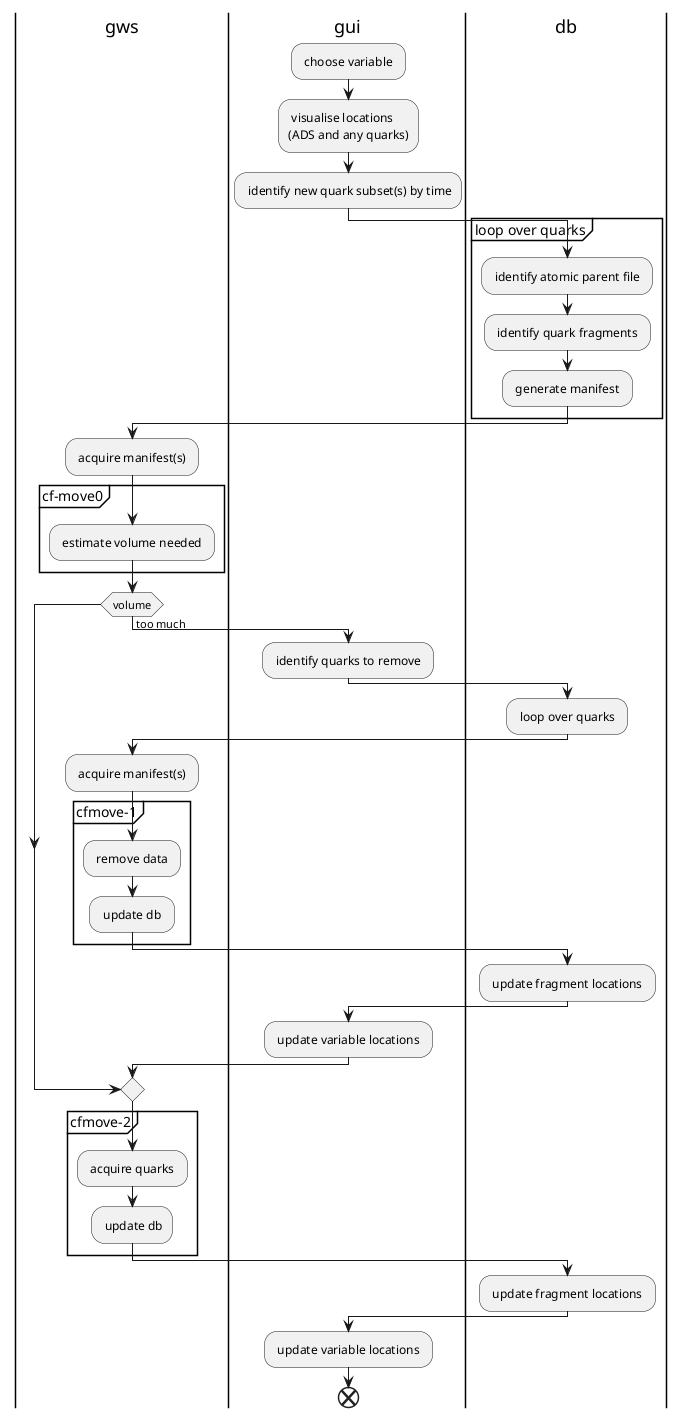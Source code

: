 @startuml


| gws |
| gui | 
| db |
| gui |
: choose variable ;
: visualise locations\n(ADS and any quarks);
: identify new quark subset(s) by time;
| db | 
partition loop over quarks {
: identify atomic parent file ;
: identify quark fragments ;
: generate manifest ;
}
| gws |
: acquire manifest(s) ;
partition cf-move0 {
: estimate volume needed ;
}
if (volume) then (too much)
| gui |
: identify quarks to remove ;
| db |
: loop over quarks ;
| gws |
: acquire manifest(s) ;
partition cfmove-1 {
: remove data ; 
: update db ;
}
| db |
: update fragment locations ;
| gui |
: update variable locations ;
endif
| gws | 
partition cfmove-2 {
: acquire quarks ;
: update db;
}
| db |
: update fragment locations ;
| gui |
: update variable locations ;
end









@enduml